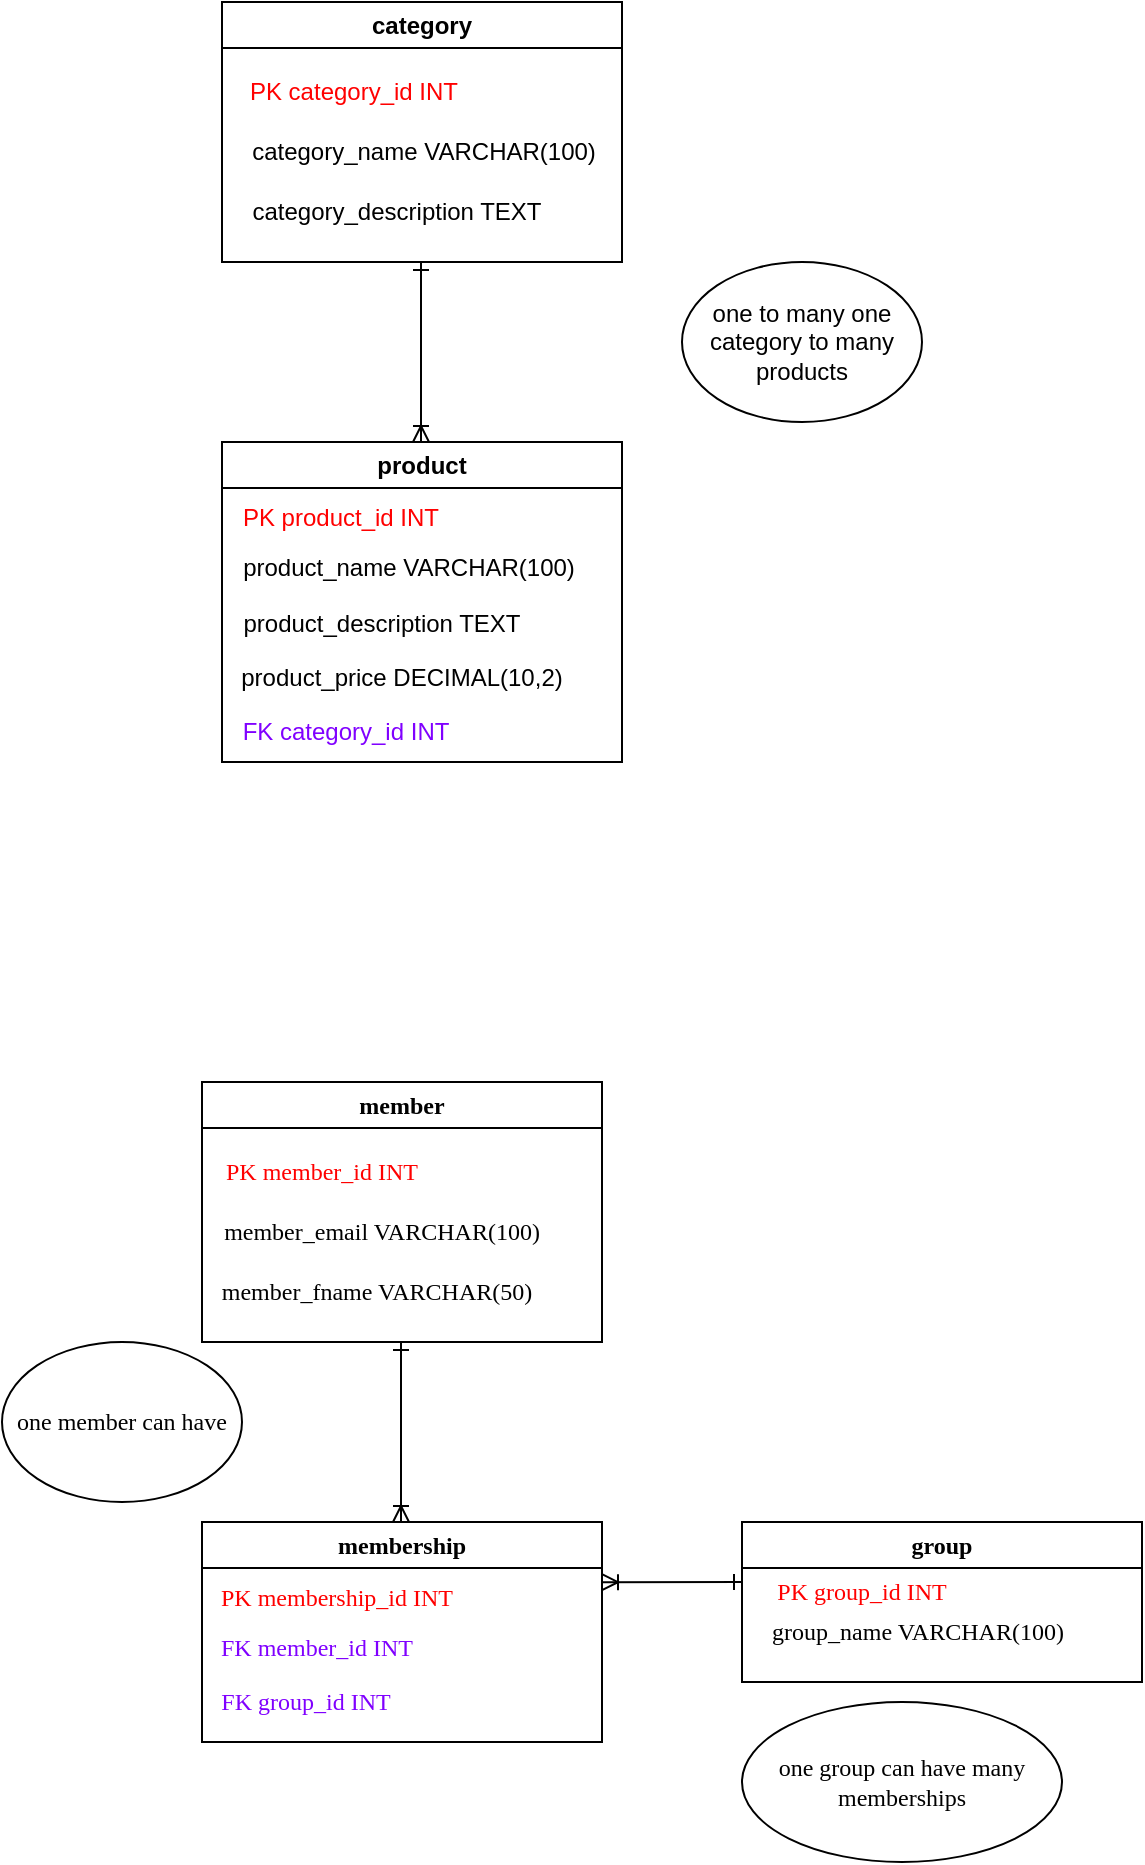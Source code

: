 <mxfile version="26.0.10">
  <diagram name="Page-1" id="obL4hFZaM3E6xVoYLtnW">
    <mxGraphModel dx="928" dy="472" grid="1" gridSize="10" guides="1" tooltips="1" connect="1" arrows="1" fold="1" page="1" pageScale="1" pageWidth="850" pageHeight="1100" math="0" shadow="0">
      <root>
        <mxCell id="0" />
        <mxCell id="1" parent="0" />
        <mxCell id="0tZQpIQ3l24dlbF9kDwZ-1" value="category" style="swimlane;whiteSpace=wrap;html=1;" vertex="1" parent="1">
          <mxGeometry x="300" y="160" width="200" height="130" as="geometry" />
        </mxCell>
        <mxCell id="0tZQpIQ3l24dlbF9kDwZ-4" value="&lt;span style=&quot;color: light-dark(rgb(255, 0, 0), rgb(237, 237, 237));&quot;&gt;PK category_id INT&lt;/span&gt;" style="text;html=1;align=center;verticalAlign=middle;whiteSpace=wrap;rounded=0;" vertex="1" parent="0tZQpIQ3l24dlbF9kDwZ-1">
          <mxGeometry x="-14" y="30" width="160" height="30" as="geometry" />
        </mxCell>
        <mxCell id="0tZQpIQ3l24dlbF9kDwZ-5" value="category_name VARCHAR(100)" style="text;html=1;align=center;verticalAlign=middle;whiteSpace=wrap;rounded=0;" vertex="1" parent="0tZQpIQ3l24dlbF9kDwZ-1">
          <mxGeometry x="11" y="60" width="180" height="30" as="geometry" />
        </mxCell>
        <mxCell id="0tZQpIQ3l24dlbF9kDwZ-6" value="category_description TEXT" style="text;html=1;align=center;verticalAlign=middle;whiteSpace=wrap;rounded=0;" vertex="1" parent="0tZQpIQ3l24dlbF9kDwZ-1">
          <mxGeometry x="7" y="90" width="161" height="30" as="geometry" />
        </mxCell>
        <mxCell id="0tZQpIQ3l24dlbF9kDwZ-2" value="product" style="swimlane;whiteSpace=wrap;html=1;" vertex="1" parent="1">
          <mxGeometry x="300" y="380" width="200" height="160" as="geometry" />
        </mxCell>
        <mxCell id="0tZQpIQ3l24dlbF9kDwZ-8" value="&lt;span style=&quot;color: light-dark(rgb(255, 0, 0), rgb(237, 237, 237));&quot;&gt;PK product_id INT&lt;/span&gt;" style="text;html=1;align=center;verticalAlign=middle;whiteSpace=wrap;rounded=0;" vertex="1" parent="0tZQpIQ3l24dlbF9kDwZ-2">
          <mxGeometry x="-10" y="23" width="139" height="30" as="geometry" />
        </mxCell>
        <mxCell id="0tZQpIQ3l24dlbF9kDwZ-9" value="product_name VARCHAR(100)" style="text;html=1;align=center;verticalAlign=middle;whiteSpace=wrap;rounded=0;" vertex="1" parent="0tZQpIQ3l24dlbF9kDwZ-2">
          <mxGeometry x="-40" y="48" width="267" height="30" as="geometry" />
        </mxCell>
        <mxCell id="0tZQpIQ3l24dlbF9kDwZ-10" value="product_description TEXT" style="text;html=1;align=center;verticalAlign=middle;whiteSpace=wrap;rounded=0;" vertex="1" parent="0tZQpIQ3l24dlbF9kDwZ-2">
          <mxGeometry x="5" y="76" width="150" height="30" as="geometry" />
        </mxCell>
        <mxCell id="0tZQpIQ3l24dlbF9kDwZ-11" value="product_price DECIMAL(10,2)" style="text;html=1;align=center;verticalAlign=middle;whiteSpace=wrap;rounded=0;" vertex="1" parent="0tZQpIQ3l24dlbF9kDwZ-2">
          <mxGeometry y="103" width="180" height="30" as="geometry" />
        </mxCell>
        <mxCell id="0tZQpIQ3l24dlbF9kDwZ-12" value="&lt;span style=&quot;color: light-dark(rgb(128, 0, 255), rgb(237, 237, 237));&quot;&gt;FK category_id INT&lt;/span&gt;" style="text;html=1;align=center;verticalAlign=middle;whiteSpace=wrap;rounded=0;" vertex="1" parent="0tZQpIQ3l24dlbF9kDwZ-2">
          <mxGeometry x="-13" y="130" width="150" height="30" as="geometry" />
        </mxCell>
        <mxCell id="0tZQpIQ3l24dlbF9kDwZ-3" value="" style="endArrow=ERoneToMany;html=1;rounded=0;startArrow=ERone;startFill=0;endFill=0;" edge="1" parent="1">
          <mxGeometry width="50" height="50" relative="1" as="geometry">
            <mxPoint x="399.5" y="290" as="sourcePoint" />
            <mxPoint x="399.5" y="380" as="targetPoint" />
          </mxGeometry>
        </mxCell>
        <mxCell id="0tZQpIQ3l24dlbF9kDwZ-7" value="one to many one category to many products" style="ellipse;whiteSpace=wrap;html=1;" vertex="1" parent="1">
          <mxGeometry x="530" y="290" width="120" height="80" as="geometry" />
        </mxCell>
        <mxCell id="0tZQpIQ3l24dlbF9kDwZ-13" value="&lt;font&gt;member&lt;/font&gt;" style="swimlane;whiteSpace=wrap;html=1;startSize=23;fontFamily=Times New Roman;" vertex="1" parent="1">
          <mxGeometry x="290" y="700" width="200" height="130" as="geometry" />
        </mxCell>
        <mxCell id="0tZQpIQ3l24dlbF9kDwZ-14" value="&lt;font&gt;&lt;span style=&quot;color: light-dark(rgb(255, 0, 0), rgb(237, 237, 237));&quot;&gt;PK member_id INT&lt;/span&gt;&lt;/font&gt;" style="text;html=1;align=center;verticalAlign=middle;whiteSpace=wrap;rounded=0;fontFamily=Times New Roman;" vertex="1" parent="0tZQpIQ3l24dlbF9kDwZ-13">
          <mxGeometry x="-20" y="30" width="160" height="30" as="geometry" />
        </mxCell>
        <mxCell id="0tZQpIQ3l24dlbF9kDwZ-15" value="&lt;font&gt;member_email VARCHAR(100)&lt;/font&gt;" style="text;html=1;align=center;verticalAlign=middle;whiteSpace=wrap;rounded=0;fontFamily=Times New Roman;" vertex="1" parent="0tZQpIQ3l24dlbF9kDwZ-13">
          <mxGeometry y="60" width="180" height="30" as="geometry" />
        </mxCell>
        <mxCell id="0tZQpIQ3l24dlbF9kDwZ-16" value="&lt;font&gt;member_fname&lt;/font&gt; VARCHAR(50)" style="text;html=1;align=center;verticalAlign=middle;whiteSpace=wrap;rounded=0;fontFamily=Times New Roman;" vertex="1" parent="0tZQpIQ3l24dlbF9kDwZ-13">
          <mxGeometry x="7" y="90" width="161" height="30" as="geometry" />
        </mxCell>
        <mxCell id="0tZQpIQ3l24dlbF9kDwZ-17" value="&lt;font face=&quot;Times New Roman&quot;&gt;membership&lt;/font&gt;" style="swimlane;whiteSpace=wrap;html=1;" vertex="1" parent="1">
          <mxGeometry x="290" y="920" width="200" height="110" as="geometry" />
        </mxCell>
        <mxCell id="0tZQpIQ3l24dlbF9kDwZ-18" value="&lt;span style=&quot;color: light-dark(rgb(255, 0, 0), rgb(237, 237, 237));&quot;&gt;PK membership_id INT&lt;/span&gt;" style="text;html=1;align=center;verticalAlign=middle;whiteSpace=wrap;rounded=0;fontFamily=Times New Roman;" vertex="1" parent="0tZQpIQ3l24dlbF9kDwZ-17">
          <mxGeometry x="-2" y="23" width="139" height="30" as="geometry" />
        </mxCell>
        <mxCell id="0tZQpIQ3l24dlbF9kDwZ-19" value="&lt;span style=&quot;color: light-dark(rgb(128, 0, 255), rgb(237, 237, 237));&quot;&gt;FK member_id INT &lt;/span&gt;" style="text;html=1;align=center;verticalAlign=middle;whiteSpace=wrap;rounded=0;fontFamily=Times New Roman;" vertex="1" parent="0tZQpIQ3l24dlbF9kDwZ-17">
          <mxGeometry x="-76" y="48" width="267" height="30" as="geometry" />
        </mxCell>
        <mxCell id="0tZQpIQ3l24dlbF9kDwZ-20" value="&lt;span style=&quot;color: light-dark(rgb(128, 0, 255), rgb(237, 237, 237));&quot;&gt;FK group_id INT&lt;/span&gt;" style="text;html=1;align=center;verticalAlign=middle;whiteSpace=wrap;rounded=0;fontFamily=Times New Roman;" vertex="1" parent="0tZQpIQ3l24dlbF9kDwZ-17">
          <mxGeometry x="-23" y="75" width="150" height="30" as="geometry" />
        </mxCell>
        <mxCell id="0tZQpIQ3l24dlbF9kDwZ-23" value="" style="endArrow=ERoneToMany;html=1;rounded=0;startArrow=ERone;startFill=0;endFill=0;fontFamily=Times New Roman;" edge="1" parent="1">
          <mxGeometry width="50" height="50" relative="1" as="geometry">
            <mxPoint x="389.5" y="830" as="sourcePoint" />
            <mxPoint x="389.5" y="920" as="targetPoint" />
          </mxGeometry>
        </mxCell>
        <mxCell id="0tZQpIQ3l24dlbF9kDwZ-24" value="&lt;font face=&quot;Times New Roman&quot;&gt;one group can have many memberships&lt;/font&gt;" style="ellipse;whiteSpace=wrap;html=1;" vertex="1" parent="1">
          <mxGeometry x="560" y="1010" width="160" height="80" as="geometry" />
        </mxCell>
        <mxCell id="0tZQpIQ3l24dlbF9kDwZ-25" value="group" style="swimlane;whiteSpace=wrap;html=1;fontFamily=Times New Roman;" vertex="1" parent="1">
          <mxGeometry x="560" y="920" width="200" height="80" as="geometry" />
        </mxCell>
        <mxCell id="0tZQpIQ3l24dlbF9kDwZ-26" value="&lt;span style=&quot;color: light-dark(rgb(255, 0, 0), rgb(237, 237, 237));&quot;&gt;PK group_id INT&lt;/span&gt;" style="text;html=1;align=center;verticalAlign=middle;whiteSpace=wrap;rounded=0;fontFamily=Times New Roman;" vertex="1" parent="0tZQpIQ3l24dlbF9kDwZ-25">
          <mxGeometry x="-20" y="20" width="160" height="30" as="geometry" />
        </mxCell>
        <mxCell id="0tZQpIQ3l24dlbF9kDwZ-27" value="group_name VARCHAR(100)" style="text;html=1;align=center;verticalAlign=middle;whiteSpace=wrap;rounded=0;fontFamily=Times New Roman;" vertex="1" parent="0tZQpIQ3l24dlbF9kDwZ-25">
          <mxGeometry x="-2.5" y="40" width="180" height="30" as="geometry" />
        </mxCell>
        <mxCell id="0tZQpIQ3l24dlbF9kDwZ-30" value="" style="endArrow=ERoneToMany;html=1;rounded=0;startArrow=ERone;startFill=0;endFill=0;entryX=0.985;entryY=0.063;entryDx=0;entryDy=0;entryPerimeter=0;fontFamily=Times New Roman;" edge="1" parent="1">
          <mxGeometry width="50" height="50" relative="1" as="geometry">
            <mxPoint x="560" y="950" as="sourcePoint" />
            <mxPoint x="490" y="950.08" as="targetPoint" />
          </mxGeometry>
        </mxCell>
        <mxCell id="0tZQpIQ3l24dlbF9kDwZ-32" value="&lt;font face=&quot;Times New Roman&quot;&gt;one member can have &lt;/font&gt;" style="ellipse;whiteSpace=wrap;html=1;" vertex="1" parent="1">
          <mxGeometry x="190" y="830" width="120" height="80" as="geometry" />
        </mxCell>
      </root>
    </mxGraphModel>
  </diagram>
</mxfile>
